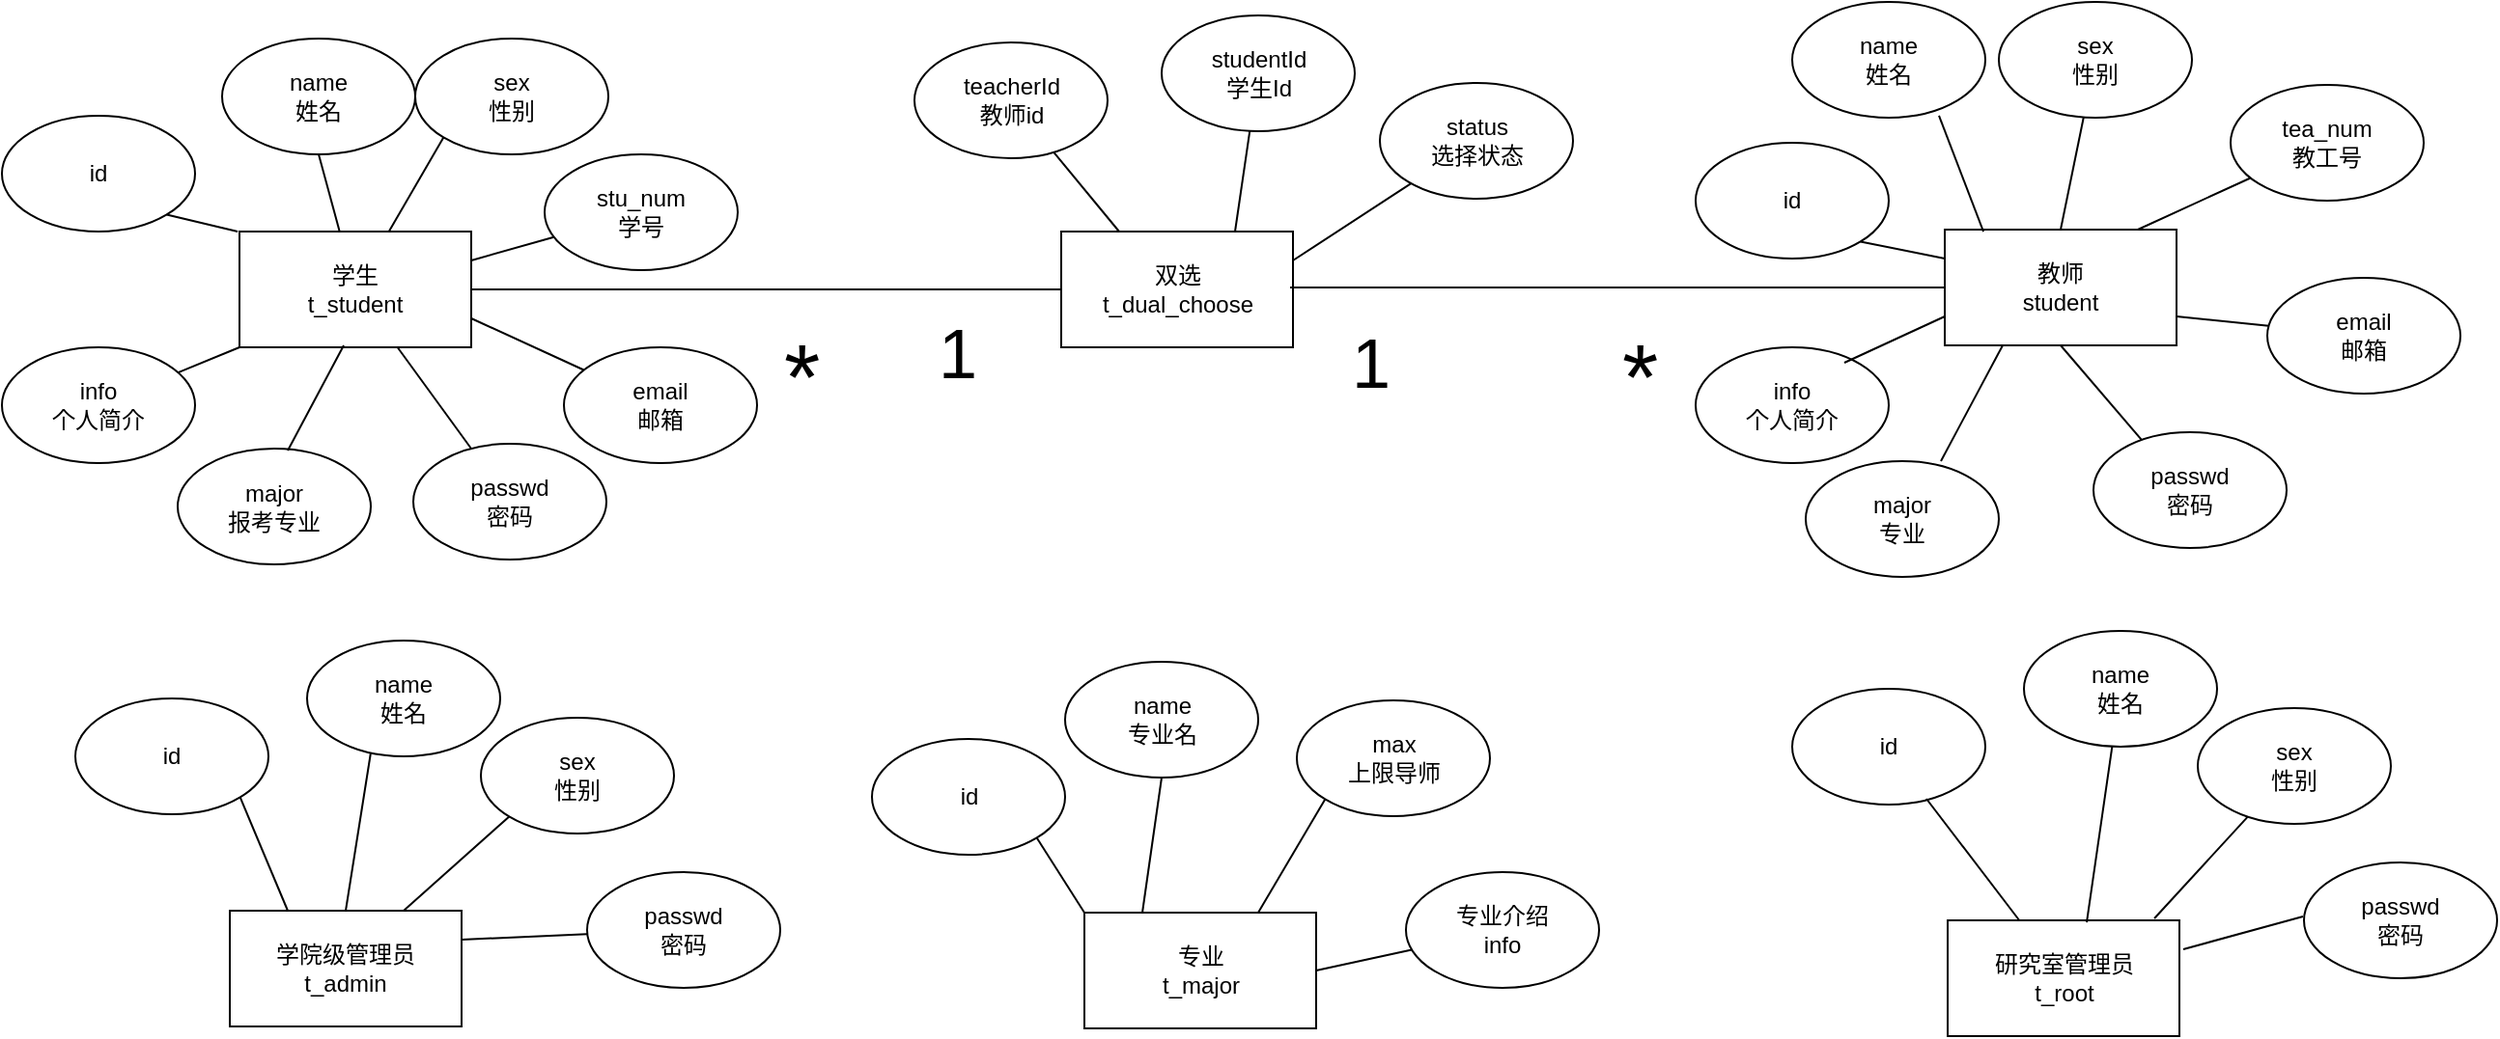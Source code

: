 <mxfile version="12.2.4" pages="1"><diagram id="kcjJovmchIcLZMxM-Ase" name="Page-1"><mxGraphModel dx="2628" dy="1060" grid="0" gridSize="10" guides="1" tooltips="1" connect="1" arrows="1" fold="1" page="0" pageScale="1" pageWidth="850" pageHeight="1100" math="0" shadow="0"><root><mxCell id="0"/><mxCell id="1" parent="0"/><mxCell id="MkC8u0mcf5KfFsNzzzai-1" value="学生&lt;br&gt;t_student" style="rounded=0;whiteSpace=wrap;html=1;fillColor=#FFFFFF;editable=1;fontColor=#000000;" parent="1" vertex="1"><mxGeometry x="-694" y="214" width="120" height="60" as="geometry"/></mxCell><mxCell id="MkC8u0mcf5KfFsNzzzai-2" value="教师&lt;br&gt;student" style="rounded=0;whiteSpace=wrap;html=1;fillColor=#FFFFFF;editable=1;fontColor=#000000;" parent="1" vertex="1"><mxGeometry x="189" y="213" width="120" height="60" as="geometry"/></mxCell><mxCell id="MkC8u0mcf5KfFsNzzzai-4" value="id" style="ellipse;whiteSpace=wrap;html=1;fillColor=#FFFFFF;editable=1;fontColor=#000000;" parent="1" vertex="1"><mxGeometry x="-817" y="154" width="100" height="60" as="geometry"/></mxCell><mxCell id="MkC8u0mcf5KfFsNzzzai-5" value="name&lt;br&gt;姓名" style="ellipse;whiteSpace=wrap;html=1;fillColor=#FFFFFF;editable=1;fontColor=#000000;" parent="1" vertex="1"><mxGeometry x="-703" y="114" width="100" height="60" as="geometry"/></mxCell><mxCell id="MkC8u0mcf5KfFsNzzzai-6" value="stu_num&lt;br&gt;学号" style="ellipse;whiteSpace=wrap;html=1;fillColor=#FFFFFF;editable=1;fontColor=#000000;" parent="1" vertex="1"><mxGeometry x="-536" y="174" width="100" height="60" as="geometry"/></mxCell><mxCell id="MkC8u0mcf5KfFsNzzzai-7" value="passwd&lt;br&gt;密码" style="ellipse;whiteSpace=wrap;html=1;fillColor=#FFFFFF;editable=1;fontColor=#000000;" parent="1" vertex="1"><mxGeometry x="-604" y="324" width="100" height="60" as="geometry"/></mxCell><mxCell id="MkC8u0mcf5KfFsNzzzai-9" value="major&lt;br&gt;报考专业" style="ellipse;whiteSpace=wrap;html=1;fillColor=#FFFFFF;editable=1;fontColor=#000000;" parent="1" vertex="1"><mxGeometry x="-726" y="326.5" width="100" height="60" as="geometry"/></mxCell><mxCell id="MkC8u0mcf5KfFsNzzzai-15" value="" style="endArrow=none;html=1;entryX=0.5;entryY=1;entryDx=0;entryDy=0;editable=1;fontColor=#000000;fillColor=#FFFFFF;" parent="1" source="MkC8u0mcf5KfFsNzzzai-1" target="MkC8u0mcf5KfFsNzzzai-5" edge="1"><mxGeometry width="50" height="50" relative="1" as="geometry"><mxPoint x="-431" y="424" as="sourcePoint"/><mxPoint x="-381" y="374" as="targetPoint"/></mxGeometry></mxCell><mxCell id="MkC8u0mcf5KfFsNzzzai-16" value="" style="endArrow=none;html=1;exitX=1;exitY=0.25;exitDx=0;exitDy=0;editable=1;fontColor=#000000;fillColor=#FFFFFF;" parent="1" source="MkC8u0mcf5KfFsNzzzai-1" target="MkC8u0mcf5KfFsNzzzai-6" edge="1"><mxGeometry width="50" height="50" relative="1" as="geometry"><mxPoint x="-601" y="214" as="sourcePoint"/><mxPoint x="-601" y="144" as="targetPoint"/></mxGeometry></mxCell><mxCell id="MkC8u0mcf5KfFsNzzzai-17" value="" style="endArrow=none;html=1;editable=1;fontColor=#000000;fillColor=#FFFFFF;" parent="1" source="MkC8u0mcf5KfFsNzzzai-1" target="MkC8u0mcf5KfFsNzzzai-7" edge="1"><mxGeometry width="50" height="50" relative="1" as="geometry"><mxPoint x="-571" y="214" as="sourcePoint"/><mxPoint x="-506.355" y="165.213" as="targetPoint"/></mxGeometry></mxCell><mxCell id="MkC8u0mcf5KfFsNzzzai-18" value="" style="endArrow=none;html=1;entryX=0.57;entryY=0.017;entryDx=0;entryDy=0;entryPerimeter=0;exitX=0.45;exitY=0.983;exitDx=0;exitDy=0;exitPerimeter=0;editable=1;fontColor=#000000;fillColor=#FFFFFF;" parent="1" source="MkC8u0mcf5KfFsNzzzai-1" target="MkC8u0mcf5KfFsNzzzai-9" edge="1"><mxGeometry width="50" height="50" relative="1" as="geometry"><mxPoint x="-541" y="244" as="sourcePoint"/><mxPoint x="-495.248" y="239.184" as="targetPoint"/></mxGeometry></mxCell><mxCell id="MkC8u0mcf5KfFsNzzzai-20" value="" style="endArrow=none;html=1;exitX=1;exitY=1;exitDx=0;exitDy=0;entryX=-0.008;entryY=0;entryDx=0;entryDy=0;editable=1;fontColor=#000000;fillColor=#FFFFFF;entryPerimeter=0;" parent="1" source="MkC8u0mcf5KfFsNzzzai-4" target="MkC8u0mcf5KfFsNzzzai-1" edge="1"><mxGeometry width="50" height="50" relative="1" as="geometry"><mxPoint x="-601" y="274" as="sourcePoint"/><mxPoint x="-607.261" y="324.084" as="targetPoint"/></mxGeometry></mxCell><mxCell id="MkC8u0mcf5KfFsNzzzai-22" value="" style="endArrow=none;html=1;entryX=0;entryY=1;entryDx=0;entryDy=0;editable=1;fontColor=#000000;fillColor=#FFFFFF;" parent="1" source="MkC8u0mcf5KfFsNzzzai-1" target="MkC8u0mcf5KfFsNzzzai-23" edge="1"><mxGeometry width="50" height="50" relative="1" as="geometry"><mxPoint x="-541" y="244" as="sourcePoint"/><mxPoint x="-496.355" y="225.213" as="targetPoint"/></mxGeometry></mxCell><mxCell id="MkC8u0mcf5KfFsNzzzai-23" value="sex&lt;br&gt;性别" style="ellipse;whiteSpace=wrap;html=1;fillColor=#FFFFFF;editable=1;fontColor=#000000;" parent="1" vertex="1"><mxGeometry x="-603" y="114" width="100" height="60" as="geometry"/></mxCell><mxCell id="MkC8u0mcf5KfFsNzzzai-27" value="email&lt;br&gt;邮箱" style="ellipse;whiteSpace=wrap;html=1;fillColor=#FFFFFF;editable=1;fontColor=#000000;" parent="1" vertex="1"><mxGeometry x="-526" y="274" width="100" height="60" as="geometry"/></mxCell><mxCell id="MkC8u0mcf5KfFsNzzzai-29" value="" style="endArrow=none;html=1;exitX=1;exitY=0.75;exitDx=0;exitDy=0;editable=1;fontColor=#000000;fillColor=#FFFFFF;" parent="1" source="MkC8u0mcf5KfFsNzzzai-1" target="MkC8u0mcf5KfFsNzzzai-27" edge="1"><mxGeometry width="50" height="50" relative="1" as="geometry"><mxPoint x="-541" y="244" as="sourcePoint"/><mxPoint x="-421" y="234" as="targetPoint"/></mxGeometry></mxCell><mxCell id="MkC8u0mcf5KfFsNzzzai-32" value="info&lt;br&gt;个人简介" style="ellipse;whiteSpace=wrap;html=1;fillColor=#FFFFFF;editable=1;fontColor=#000000;" parent="1" vertex="1"><mxGeometry x="-817" y="274" width="100" height="60" as="geometry"/></mxCell><mxCell id="MkC8u0mcf5KfFsNzzzai-34" value="" style="endArrow=none;html=1;exitX=0;exitY=1;exitDx=0;exitDy=0;editable=1;fontColor=#000000;fillColor=#FFFFFF;" parent="1" source="MkC8u0mcf5KfFsNzzzai-1" target="MkC8u0mcf5KfFsNzzzai-32" edge="1"><mxGeometry width="50" height="50" relative="1" as="geometry"><mxPoint x="-651" y="269" as="sourcePoint"/><mxPoint x="-761.599" y="258.631" as="targetPoint"/></mxGeometry></mxCell><mxCell id="MkC8u0mcf5KfFsNzzzai-35" value="id" style="ellipse;whiteSpace=wrap;html=1;fillColor=#FFFFFF;editable=1;fontColor=#000000;" parent="1" vertex="1"><mxGeometry x="60" y="168" width="100" height="60" as="geometry"/></mxCell><mxCell id="MkC8u0mcf5KfFsNzzzai-36" value="name&lt;br&gt;姓名" style="ellipse;whiteSpace=wrap;html=1;fillColor=#FFFFFF;editable=1;fontColor=#000000;" parent="1" vertex="1"><mxGeometry x="110" y="95" width="100" height="60" as="geometry"/></mxCell><mxCell id="MkC8u0mcf5KfFsNzzzai-37" value="tea_num&lt;br&gt;教工号" style="ellipse;whiteSpace=wrap;html=1;fillColor=#FFFFFF;editable=1;fontColor=#000000;" parent="1" vertex="1"><mxGeometry x="337" y="138" width="100" height="60" as="geometry"/></mxCell><mxCell id="MkC8u0mcf5KfFsNzzzai-38" value="passwd&lt;br&gt;密码" style="ellipse;whiteSpace=wrap;html=1;fillColor=#FFFFFF;editable=1;fontColor=#000000;" parent="1" vertex="1"><mxGeometry x="266" y="318" width="100" height="60" as="geometry"/></mxCell><mxCell id="MkC8u0mcf5KfFsNzzzai-39" value="sex&lt;br&gt;性别" style="ellipse;whiteSpace=wrap;html=1;fillColor=#FFFFFF;editable=1;fontColor=#000000;" parent="1" vertex="1"><mxGeometry x="217" y="95" width="100" height="60" as="geometry"/></mxCell><mxCell id="MkC8u0mcf5KfFsNzzzai-41" value="email&lt;br&gt;邮箱" style="ellipse;whiteSpace=wrap;html=1;fillColor=#FFFFFF;editable=1;fontColor=#000000;" parent="1" vertex="1"><mxGeometry x="356" y="238" width="100" height="60" as="geometry"/></mxCell><mxCell id="MkC8u0mcf5KfFsNzzzai-43" value="info&lt;br&gt;个人简介" style="ellipse;whiteSpace=wrap;html=1;fillColor=#FFFFFF;editable=1;fontColor=#000000;" parent="1" vertex="1"><mxGeometry x="60" y="274" width="100" height="60" as="geometry"/></mxCell><mxCell id="MkC8u0mcf5KfFsNzzzai-45" value="" style="endArrow=none;html=1;editable=1;fontColor=#000000;fillColor=#FFFFFF;exitX=0.76;exitY=0.983;exitDx=0;exitDy=0;exitPerimeter=0;entryX=0.167;entryY=0.017;entryDx=0;entryDy=0;entryPerimeter=0;" parent="1" edge="1" target="MkC8u0mcf5KfFsNzzzai-2" source="MkC8u0mcf5KfFsNzzzai-36"><mxGeometry width="50" height="50" relative="1" as="geometry"><mxPoint x="197" y="126.96" as="sourcePoint"/><mxPoint x="210" y="209" as="targetPoint"/></mxGeometry></mxCell><mxCell id="MkC8u0mcf5KfFsNzzzai-46" value="" style="endArrow=none;html=1;entryX=0.5;entryY=0;entryDx=0;entryDy=0;editable=1;fontColor=#000000;fillColor=#FFFFFF;" parent="1" source="MkC8u0mcf5KfFsNzzzai-39" target="MkC8u0mcf5KfFsNzzzai-2" edge="1"><mxGeometry width="50" height="50" relative="1" as="geometry"><mxPoint x="207" y="136.96" as="sourcePoint"/><mxPoint x="220" y="227" as="targetPoint"/></mxGeometry></mxCell><mxCell id="MkC8u0mcf5KfFsNzzzai-47" value="" style="endArrow=none;html=1;entryX=0.833;entryY=0;entryDx=0;entryDy=0;entryPerimeter=0;editable=1;fontColor=#000000;fillColor=#FFFFFF;" parent="1" source="MkC8u0mcf5KfFsNzzzai-37" target="MkC8u0mcf5KfFsNzzzai-2" edge="1"><mxGeometry width="50" height="50" relative="1" as="geometry"><mxPoint x="294.379" y="141.029" as="sourcePoint"/><mxPoint x="257" y="227" as="targetPoint"/></mxGeometry></mxCell><mxCell id="MkC8u0mcf5KfFsNzzzai-49" value="" style="endArrow=none;html=1;entryX=1;entryY=0.75;entryDx=0;entryDy=0;editable=1;fontColor=#000000;fillColor=#FFFFFF;" parent="1" source="MkC8u0mcf5KfFsNzzzai-41" target="MkC8u0mcf5KfFsNzzzai-2" edge="1"><mxGeometry width="50" height="50" relative="1" as="geometry"><mxPoint x="427" y="222" as="sourcePoint"/><mxPoint x="317" y="242" as="targetPoint"/></mxGeometry></mxCell><mxCell id="MkC8u0mcf5KfFsNzzzai-51" value="" style="endArrow=none;html=1;entryX=0.5;entryY=1;entryDx=0;entryDy=0;exitX=0.25;exitY=0.067;exitDx=0;exitDy=0;editable=1;fontColor=#000000;exitPerimeter=0;fillColor=#FFFFFF;" parent="1" source="MkC8u0mcf5KfFsNzzzai-38" target="MkC8u0mcf5KfFsNzzzai-2" edge="1"><mxGeometry width="50" height="50" relative="1" as="geometry"><mxPoint x="341" y="343.98" as="sourcePoint"/><mxPoint x="310.04" y="285.98" as="targetPoint"/></mxGeometry></mxCell><mxCell id="MkC8u0mcf5KfFsNzzzai-52" value="" style="endArrow=none;html=1;entryX=0;entryY=0.75;entryDx=0;entryDy=0;editable=1;fontColor=#000000;fillColor=#FFFFFF;" parent="1" target="MkC8u0mcf5KfFsNzzzai-2" edge="1"><mxGeometry width="50" height="50" relative="1" as="geometry"><mxPoint x="137" y="282" as="sourcePoint"/><mxPoint x="257" y="287" as="targetPoint"/></mxGeometry></mxCell><mxCell id="MkC8u0mcf5KfFsNzzzai-54" value="" style="endArrow=none;html=1;exitX=1;exitY=1;exitDx=0;exitDy=0;entryX=0;entryY=0.25;entryDx=0;entryDy=0;editable=1;fontColor=#000000;fillColor=#FFFFFF;" parent="1" source="MkC8u0mcf5KfFsNzzzai-35" target="MkC8u0mcf5KfFsNzzzai-2" edge="1"><mxGeometry width="50" height="50" relative="1" as="geometry"><mxPoint x="117" y="282" as="sourcePoint"/><mxPoint x="196.04" y="266" as="targetPoint"/></mxGeometry></mxCell><mxCell id="MkC8u0mcf5KfFsNzzzai-55" value="学院级管理员&lt;br&gt;t_admin" style="rounded=0;whiteSpace=wrap;html=1;fillColor=#FFFFFF;editable=1;fontColor=#000000;" parent="1" vertex="1"><mxGeometry x="-699" y="566" width="120" height="60" as="geometry"/></mxCell><mxCell id="MkC8u0mcf5KfFsNzzzai-57" value="id" style="ellipse;whiteSpace=wrap;html=1;fillColor=#FFFFFF;editable=1;fontColor=#000000;" parent="1" vertex="1"><mxGeometry x="-779" y="456" width="100" height="60" as="geometry"/></mxCell><mxCell id="MkC8u0mcf5KfFsNzzzai-59" value="name&lt;br&gt;姓名" style="ellipse;whiteSpace=wrap;html=1;fillColor=#FFFFFF;editable=1;fontColor=#000000;" parent="1" vertex="1"><mxGeometry x="-659" y="426" width="100" height="60" as="geometry"/></mxCell><mxCell id="MkC8u0mcf5KfFsNzzzai-60" value="passwd&lt;br&gt;密码" style="ellipse;whiteSpace=wrap;html=1;fillColor=#FFFFFF;editable=1;fontColor=#000000;" parent="1" vertex="1"><mxGeometry x="-514" y="546" width="100" height="60" as="geometry"/></mxCell><mxCell id="MkC8u0mcf5KfFsNzzzai-62" value="" style="endArrow=none;html=1;entryX=1;entryY=1;entryDx=0;entryDy=0;exitX=0.25;exitY=0;exitDx=0;exitDy=0;editable=1;fontColor=#000000;fillColor=#FFFFFF;" parent="1" source="MkC8u0mcf5KfFsNzzzai-55" target="MkC8u0mcf5KfFsNzzzai-57" edge="1"><mxGeometry width="50" height="50" relative="1" as="geometry"><mxPoint x="-625" y="174.98" as="sourcePoint"/><mxPoint x="-712" y="257.02" as="targetPoint"/></mxGeometry></mxCell><mxCell id="MkC8u0mcf5KfFsNzzzai-63" value="" style="endArrow=none;html=1;entryX=0.329;entryY=0.977;entryDx=0;entryDy=0;exitX=0.5;exitY=0;exitDx=0;exitDy=0;entryPerimeter=0;editable=1;fontColor=#000000;fillColor=#FFFFFF;" parent="1" source="MkC8u0mcf5KfFsNzzzai-55" target="MkC8u0mcf5KfFsNzzzai-59" edge="1"><mxGeometry width="50" height="50" relative="1" as="geometry"><mxPoint x="-639" y="576.0" as="sourcePoint"/><mxPoint x="-683.504" y="517.129" as="targetPoint"/></mxGeometry></mxCell><mxCell id="MkC8u0mcf5KfFsNzzzai-64" value="" style="endArrow=none;html=1;exitX=1;exitY=0.25;exitDx=0;exitDy=0;editable=1;fontColor=#000000;fillColor=#FFFFFF;" parent="1" source="MkC8u0mcf5KfFsNzzzai-55" target="MkC8u0mcf5KfFsNzzzai-60" edge="1"><mxGeometry width="50" height="50" relative="1" as="geometry"><mxPoint x="-579" y="566" as="sourcePoint"/><mxPoint x="-606.1" y="504.62" as="targetPoint"/></mxGeometry></mxCell><mxCell id="MkC8u0mcf5KfFsNzzzai-68" value="专业&lt;br&gt;t_major" style="rounded=0;whiteSpace=wrap;html=1;fillColor=#FFFFFF;editable=1;fontColor=#000000;" parent="1" vertex="1"><mxGeometry x="-256.5" y="567" width="120" height="60" as="geometry"/></mxCell><mxCell id="MkC8u0mcf5KfFsNzzzai-69" value="name&lt;br&gt;专业名" style="ellipse;whiteSpace=wrap;html=1;fillColor=#FFFFFF;editable=1;fontColor=#000000;" parent="1" vertex="1"><mxGeometry x="-266.5" y="437" width="100" height="60" as="geometry"/></mxCell><mxCell id="MkC8u0mcf5KfFsNzzzai-70" value="max&lt;br&gt;上限导师" style="ellipse;whiteSpace=wrap;html=1;fillColor=#FFFFFF;editable=1;fontColor=#000000;" parent="1" vertex="1"><mxGeometry x="-146.5" y="457" width="100" height="60" as="geometry"/></mxCell><mxCell id="MkC8u0mcf5KfFsNzzzai-71" value="major&lt;br&gt;专业" style="ellipse;whiteSpace=wrap;html=1;fillColor=#FFFFFF;editable=1;fontColor=#000000;" parent="1" vertex="1"><mxGeometry x="117" y="333" width="100" height="60" as="geometry"/></mxCell><mxCell id="MkC8u0mcf5KfFsNzzzai-73" value="" style="endArrow=none;html=1;exitX=0.7;exitY=0;exitDx=0;exitDy=0;entryX=0.25;entryY=1;entryDx=0;entryDy=0;exitPerimeter=0;editable=1;fontColor=#000000;fillColor=#FFFFFF;" parent="1" source="MkC8u0mcf5KfFsNzzzai-71" target="MkC8u0mcf5KfFsNzzzai-2" edge="1"><mxGeometry width="50" height="50" relative="1" as="geometry"><mxPoint x="122.355" y="340.787" as="sourcePoint"/><mxPoint x="208.04" y="287" as="targetPoint"/></mxGeometry></mxCell><mxCell id="MkC8u0mcf5KfFsNzzzai-74" value="id" style="ellipse;whiteSpace=wrap;html=1;fillColor=#FFFFFF;editable=1;fontColor=#000000;" parent="1" vertex="1"><mxGeometry x="-366.5" y="477" width="100" height="60" as="geometry"/></mxCell><mxCell id="MkC8u0mcf5KfFsNzzzai-75" value="" style="endArrow=none;html=1;entryX=1;entryY=1;entryDx=0;entryDy=0;exitX=0;exitY=0;exitDx=0;exitDy=0;editable=1;fontColor=#000000;fillColor=#FFFFFF;" parent="1" source="MkC8u0mcf5KfFsNzzzai-68" target="MkC8u0mcf5KfFsNzzzai-74" edge="1"><mxGeometry width="50" height="50" relative="1" as="geometry"><mxPoint x="-746.5" y="577" as="sourcePoint"/><mxPoint x="-694.776" y="531.742" as="targetPoint"/></mxGeometry></mxCell><mxCell id="MkC8u0mcf5KfFsNzzzai-76" value="" style="endArrow=none;html=1;entryX=0.5;entryY=1;entryDx=0;entryDy=0;exitX=0.25;exitY=0;exitDx=0;exitDy=0;editable=1;fontColor=#000000;fillColor=#FFFFFF;" parent="1" source="MkC8u0mcf5KfFsNzzzai-68" target="MkC8u0mcf5KfFsNzzzai-69" edge="1"><mxGeometry width="50" height="50" relative="1" as="geometry"><mxPoint x="-236.5" y="567" as="sourcePoint"/><mxPoint x="-291.145" y="538.213" as="targetPoint"/></mxGeometry></mxCell><mxCell id="MkC8u0mcf5KfFsNzzzai-77" value="" style="endArrow=none;html=1;entryX=0;entryY=1;entryDx=0;entryDy=0;exitX=0.75;exitY=0;exitDx=0;exitDy=0;editable=1;fontColor=#000000;fillColor=#FFFFFF;" parent="1" source="MkC8u0mcf5KfFsNzzzai-68" target="MkC8u0mcf5KfFsNzzzai-70" edge="1"><mxGeometry width="50" height="50" relative="1" as="geometry"><mxPoint x="-206.5" y="567" as="sourcePoint"/><mxPoint x="-206.5" y="507" as="targetPoint"/></mxGeometry></mxCell><mxCell id="MkC8u0mcf5KfFsNzzzai-78" value="sex&lt;br&gt;性别" style="ellipse;whiteSpace=wrap;html=1;fillColor=#FFFFFF;editable=1;fontColor=#000000;" parent="1" vertex="1"><mxGeometry x="-569" y="466" width="100" height="60" as="geometry"/></mxCell><mxCell id="MkC8u0mcf5KfFsNzzzai-80" value="" style="endArrow=none;html=1;exitX=0.75;exitY=0;exitDx=0;exitDy=0;entryX=0;entryY=1;entryDx=0;entryDy=0;editable=1;fontColor=#000000;fillColor=#FFFFFF;" parent="1" source="MkC8u0mcf5KfFsNzzzai-55" target="MkC8u0mcf5KfFsNzzzai-78" edge="1"><mxGeometry width="50" height="50" relative="1" as="geometry"><mxPoint x="-569.0" y="591" as="sourcePoint"/><mxPoint x="-503.903" y="587.871" as="targetPoint"/></mxGeometry></mxCell><mxCell id="GLiYHAsIKPg6ZWqkC6ne-1" value="专业介绍&lt;br&gt;info" style="ellipse;whiteSpace=wrap;html=1;fillColor=#FFFFFF;editable=1;fontColor=#000000;" parent="1" vertex="1"><mxGeometry x="-90" y="546" width="100" height="60" as="geometry"/></mxCell><mxCell id="GLiYHAsIKPg6ZWqkC6ne-3" value="" style="endArrow=none;html=1;exitX=1;exitY=0.5;exitDx=0;exitDy=0;editable=1;fontColor=#000000;fillColor=#FFFFFF;" parent="1" source="MkC8u0mcf5KfFsNzzzai-68" target="GLiYHAsIKPg6ZWqkC6ne-1" edge="1"><mxGeometry width="50" height="50" relative="1" as="geometry"><mxPoint x="-156.5" y="587" as="sourcePoint"/><mxPoint x="-121.855" y="518.213" as="targetPoint"/></mxGeometry></mxCell><mxCell id="2" value="双选&lt;br&gt;t_dual_choose" style="rounded=0;whiteSpace=wrap;html=1;fillColor=#FFFFFF;editable=1;fontColor=#000000;" vertex="1" parent="1"><mxGeometry x="-268.5" y="214" width="120" height="60" as="geometry"/></mxCell><mxCell id="3" value="teacherId&lt;br&gt;教师id" style="ellipse;whiteSpace=wrap;html=1;fillColor=#FFFFFF;editable=1;fontColor=#000000;" vertex="1" parent="1"><mxGeometry x="-344.5" y="116" width="100" height="60" as="geometry"/></mxCell><mxCell id="4" value="studentId&lt;br&gt;学生Id" style="ellipse;whiteSpace=wrap;html=1;fillColor=#FFFFFF;editable=1;fontColor=#000000;" vertex="1" parent="1"><mxGeometry x="-216.5" y="102" width="100" height="60" as="geometry"/></mxCell><mxCell id="5" value="status&lt;br&gt;选择状态" style="ellipse;whiteSpace=wrap;html=1;fillColor=#FFFFFF;editable=1;fontColor=#000000;" vertex="1" parent="1"><mxGeometry x="-103.5" y="137" width="100" height="60" as="geometry"/></mxCell><mxCell id="6" value="" style="endArrow=none;html=1;exitX=0.25;exitY=0;exitDx=0;exitDy=0;editable=1;fontColor=#000000;fillColor=#FFFFFF;" edge="1" parent="1" source="2" target="3"><mxGeometry width="50" height="50" relative="1" as="geometry"><mxPoint x="-226.5" y="6" as="sourcePoint"/><mxPoint x="-251.145" y="-52.787" as="targetPoint"/></mxGeometry></mxCell><mxCell id="7" value="" style="endArrow=none;html=1;exitX=0.75;exitY=0;exitDx=0;exitDy=0;editable=1;fontColor=#000000;fillColor=#FFFFFF;" edge="1" parent="1" source="2" target="4"><mxGeometry width="50" height="50" relative="1" as="geometry"><mxPoint x="-228.5" y="224" as="sourcePoint"/><mxPoint x="-262.351" y="182.896" as="targetPoint"/></mxGeometry></mxCell><mxCell id="8" value="" style="endArrow=none;html=1;exitX=1;exitY=0.25;exitDx=0;exitDy=0;editable=1;fontColor=#000000;fillColor=#FFFFFF;" edge="1" parent="1" source="2" target="5"><mxGeometry width="50" height="50" relative="1" as="geometry"><mxPoint x="-112.5" y="244" as="sourcePoint"/><mxPoint x="-104.873" y="191.885" as="targetPoint"/></mxGeometry></mxCell><mxCell id="12" value="研究室管理员&lt;br&gt;t_root" style="rounded=0;whiteSpace=wrap;html=1;fillColor=#FFFFFF;editable=1;fontColor=#000000;" vertex="1" parent="1"><mxGeometry x="190.5" y="571" width="120" height="60" as="geometry"/></mxCell><mxCell id="13" value="id" style="ellipse;whiteSpace=wrap;html=1;fillColor=#FFFFFF;editable=1;fontColor=#000000;" vertex="1" parent="1"><mxGeometry x="110" y="451" width="100" height="60" as="geometry"/></mxCell><mxCell id="14" value="name&lt;br&gt;姓名" style="ellipse;whiteSpace=wrap;html=1;fillColor=#FFFFFF;editable=1;fontColor=#000000;" vertex="1" parent="1"><mxGeometry x="230" y="421" width="100" height="60" as="geometry"/></mxCell><mxCell id="15" value="passwd&lt;br&gt;密码" style="ellipse;whiteSpace=wrap;html=1;fillColor=#FFFFFF;editable=1;fontColor=#000000;" vertex="1" parent="1"><mxGeometry x="375" y="541" width="100" height="60" as="geometry"/></mxCell><mxCell id="16" value="sex&lt;br&gt;性别" style="ellipse;whiteSpace=wrap;html=1;fillColor=#FFFFFF;editable=1;fontColor=#000000;" vertex="1" parent="1"><mxGeometry x="320" y="461" width="100" height="60" as="geometry"/></mxCell><mxCell id="17" value="" style="endArrow=none;html=1;editable=1;fontColor=#000000;fillColor=#FFFFFF;entryX=0.695;entryY=0.95;entryDx=0;entryDy=0;entryPerimeter=0;" edge="1" parent="1" source="12" target="13"><mxGeometry width="50" height="50" relative="1" as="geometry"><mxPoint x="-195.5" y="559" as="sourcePoint"/><mxPoint x="-229.351" y="517.896" as="targetPoint"/></mxGeometry></mxCell><mxCell id="18" value="" style="endArrow=none;html=1;editable=1;fontColor=#000000;fillColor=#FFFFFF;exitX=0.6;exitY=0.017;exitDx=0;exitDy=0;exitPerimeter=0;" edge="1" parent="1" source="12" target="14"><mxGeometry width="50" height="50" relative="1" as="geometry"><mxPoint x="237.597" y="581" as="sourcePoint"/><mxPoint x="189.5" y="518" as="targetPoint"/></mxGeometry></mxCell><mxCell id="19" value="" style="endArrow=none;html=1;editable=1;fontColor=#000000;fillColor=#FFFFFF;exitX=0.892;exitY=-0.017;exitDx=0;exitDy=0;exitPerimeter=0;" edge="1" parent="1" source="12" target="16"><mxGeometry width="50" height="50" relative="1" as="geometry"><mxPoint x="272.5" y="582.02" as="sourcePoint"/><mxPoint x="285.8" y="490.894" as="targetPoint"/></mxGeometry></mxCell><mxCell id="20" value="" style="endArrow=none;html=1;editable=1;fontColor=#000000;fillColor=#FFFFFF;" edge="1" parent="1"><mxGeometry width="50" height="50" relative="1" as="geometry"><mxPoint x="312.5" y="586" as="sourcePoint"/><mxPoint x="374.5" y="569" as="targetPoint"/></mxGeometry></mxCell><mxCell id="24" value="" style="endArrow=none;html=1;fillColor=#FFFFFF;exitX=1;exitY=0.5;exitDx=0;exitDy=0;" edge="1" parent="1" source="MkC8u0mcf5KfFsNzzzai-1"><mxGeometry width="50" height="50" relative="1" as="geometry"><mxPoint x="-820" y="700" as="sourcePoint"/><mxPoint x="-268" y="244" as="targetPoint"/></mxGeometry></mxCell><mxCell id="25" value="" style="endArrow=none;html=1;fillColor=#FFFFFF;entryX=0;entryY=0.5;entryDx=0;entryDy=0;" edge="1" parent="1" target="MkC8u0mcf5KfFsNzzzai-2"><mxGeometry width="50" height="50" relative="1" as="geometry"><mxPoint x="-150" y="243" as="sourcePoint"/><mxPoint x="-258" y="254" as="targetPoint"/></mxGeometry></mxCell><mxCell id="27" value="&lt;font style=&quot;font-size: 48px&quot;&gt;*&lt;/font&gt;" style="text;html=1;resizable=0;points=[];autosize=1;align=left;verticalAlign=top;spacingTop=-4;" vertex="1" parent="1"><mxGeometry x="-414" y="258" width="30" height="30" as="geometry"/></mxCell><mxCell id="28" value="&lt;font style=&quot;font-size: 48px&quot;&gt;*&lt;/font&gt;" style="text;html=1;resizable=0;points=[];autosize=1;align=left;verticalAlign=top;spacingTop=-4;" vertex="1" parent="1"><mxGeometry x="20" y="258" width="30" height="30" as="geometry"/></mxCell><mxCell id="29" value="&lt;font style=&quot;font-size: 36px&quot;&gt;1&lt;/font&gt;" style="text;html=1;resizable=0;points=[];autosize=1;align=left;verticalAlign=top;spacingTop=-4;" vertex="1" parent="1"><mxGeometry x="-120" y="258" width="40" height="20" as="geometry"/></mxCell><mxCell id="33" value="&lt;font style=&quot;font-size: 36px&quot;&gt;1&lt;/font&gt;" style="text;html=1;resizable=0;points=[];autosize=1;align=left;verticalAlign=top;spacingTop=-4;" vertex="1" parent="1"><mxGeometry x="-334.5" y="253" width="40" height="20" as="geometry"/></mxCell></root></mxGraphModel></diagram></mxfile>